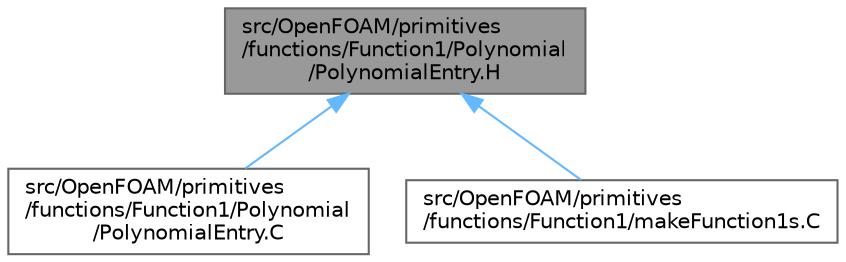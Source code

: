 digraph "src/OpenFOAM/primitives/functions/Function1/Polynomial/PolynomialEntry.H"
{
 // LATEX_PDF_SIZE
  bgcolor="transparent";
  edge [fontname=Helvetica,fontsize=10,labelfontname=Helvetica,labelfontsize=10];
  node [fontname=Helvetica,fontsize=10,shape=box,height=0.2,width=0.4];
  Node1 [id="Node000001",label="src/OpenFOAM/primitives\l/functions/Function1/Polynomial\l/PolynomialEntry.H",height=0.2,width=0.4,color="gray40", fillcolor="grey60", style="filled", fontcolor="black",tooltip=" "];
  Node1 -> Node2 [id="edge1_Node000001_Node000002",dir="back",color="steelblue1",style="solid",tooltip=" "];
  Node2 [id="Node000002",label="src/OpenFOAM/primitives\l/functions/Function1/Polynomial\l/PolynomialEntry.C",height=0.2,width=0.4,color="grey40", fillcolor="white", style="filled",URL="$PolynomialEntry_8C.html",tooltip=" "];
  Node1 -> Node3 [id="edge2_Node000001_Node000003",dir="back",color="steelblue1",style="solid",tooltip=" "];
  Node3 [id="Node000003",label="src/OpenFOAM/primitives\l/functions/Function1/makeFunction1s.C",height=0.2,width=0.4,color="grey40", fillcolor="white", style="filled",URL="$OpenFOAM_2primitives_2functions_2Function1_2makeFunction1s_8C.html",tooltip=" "];
}
